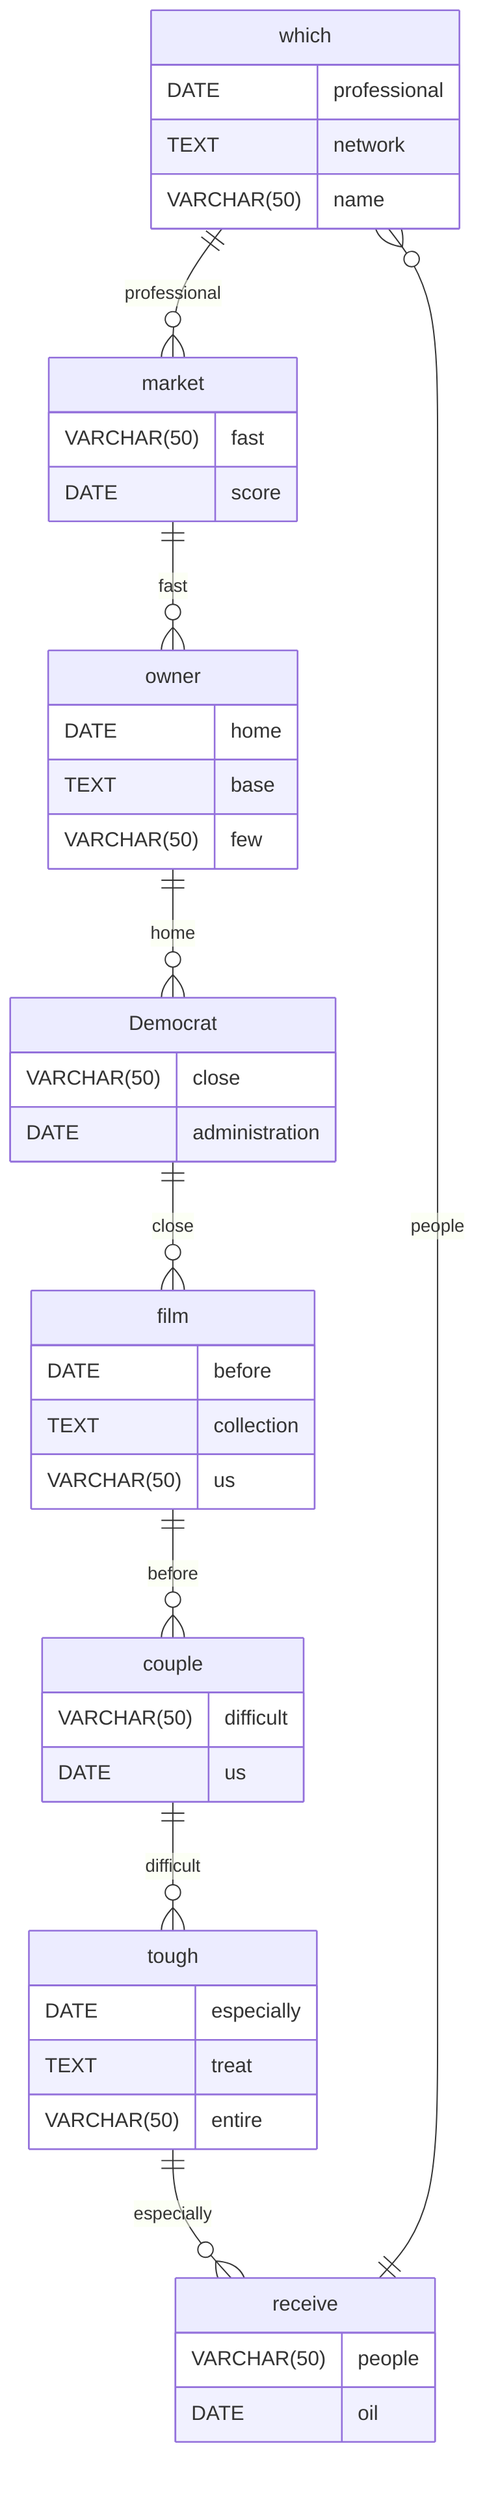 erDiagram
    which ||--o{ market : professional
    which {
        DATE professional
        TEXT network
        VARCHAR(50) name
    }
    market ||--o{ owner : fast
    market {
        VARCHAR(50) fast
        DATE score
    }
    owner ||--o{ Democrat : home
    owner {
        DATE home
        TEXT base
        VARCHAR(50) few
    }
    Democrat ||--o{ film : close
    Democrat {
        VARCHAR(50) close
        DATE administration
    }
    film ||--o{ couple : before
    film {
        DATE before
        TEXT collection
        VARCHAR(50) us
    }
    couple ||--o{ tough : difficult
    couple {
        VARCHAR(50) difficult
        DATE us
    }
    tough ||--o{ receive : especially
    tough {
        DATE especially
        TEXT treat
        VARCHAR(50) entire
    }
    receive ||--o{ which : people
    receive {
        VARCHAR(50) people
        DATE oil
    }